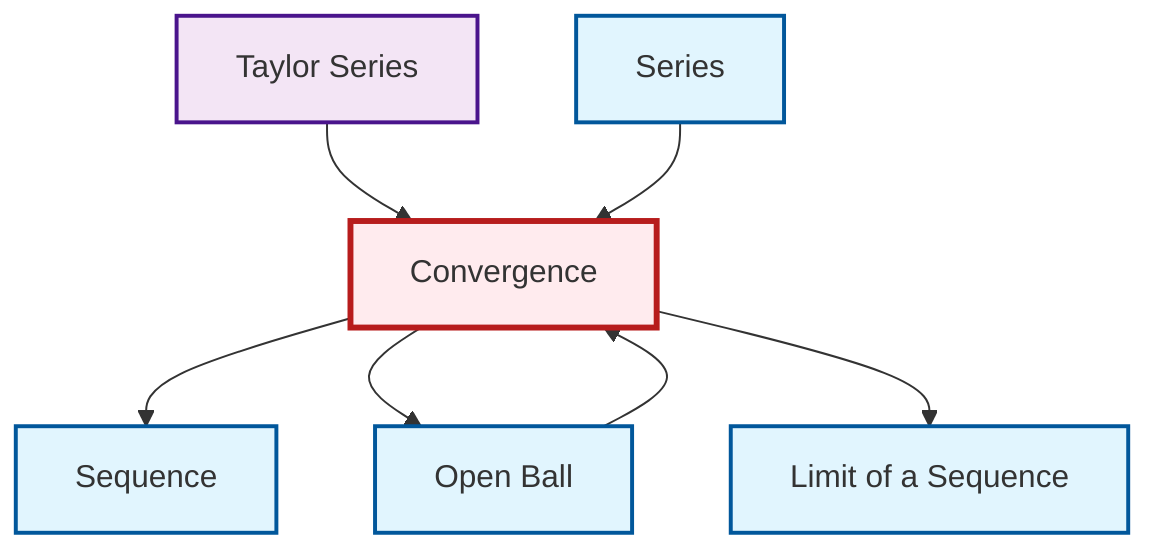 graph TD
    classDef definition fill:#e1f5fe,stroke:#01579b,stroke-width:2px
    classDef theorem fill:#f3e5f5,stroke:#4a148c,stroke-width:2px
    classDef axiom fill:#fff3e0,stroke:#e65100,stroke-width:2px
    classDef example fill:#e8f5e9,stroke:#1b5e20,stroke-width:2px
    classDef current fill:#ffebee,stroke:#b71c1c,stroke-width:3px
    def-convergence["Convergence"]:::definition
    def-open-ball["Open Ball"]:::definition
    thm-taylor-series["Taylor Series"]:::theorem
    def-limit["Limit of a Sequence"]:::definition
    def-series["Series"]:::definition
    def-sequence["Sequence"]:::definition
    def-convergence --> def-sequence
    def-convergence --> def-open-ball
    def-open-ball --> def-convergence
    def-convergence --> def-limit
    thm-taylor-series --> def-convergence
    def-series --> def-convergence
    class def-convergence current